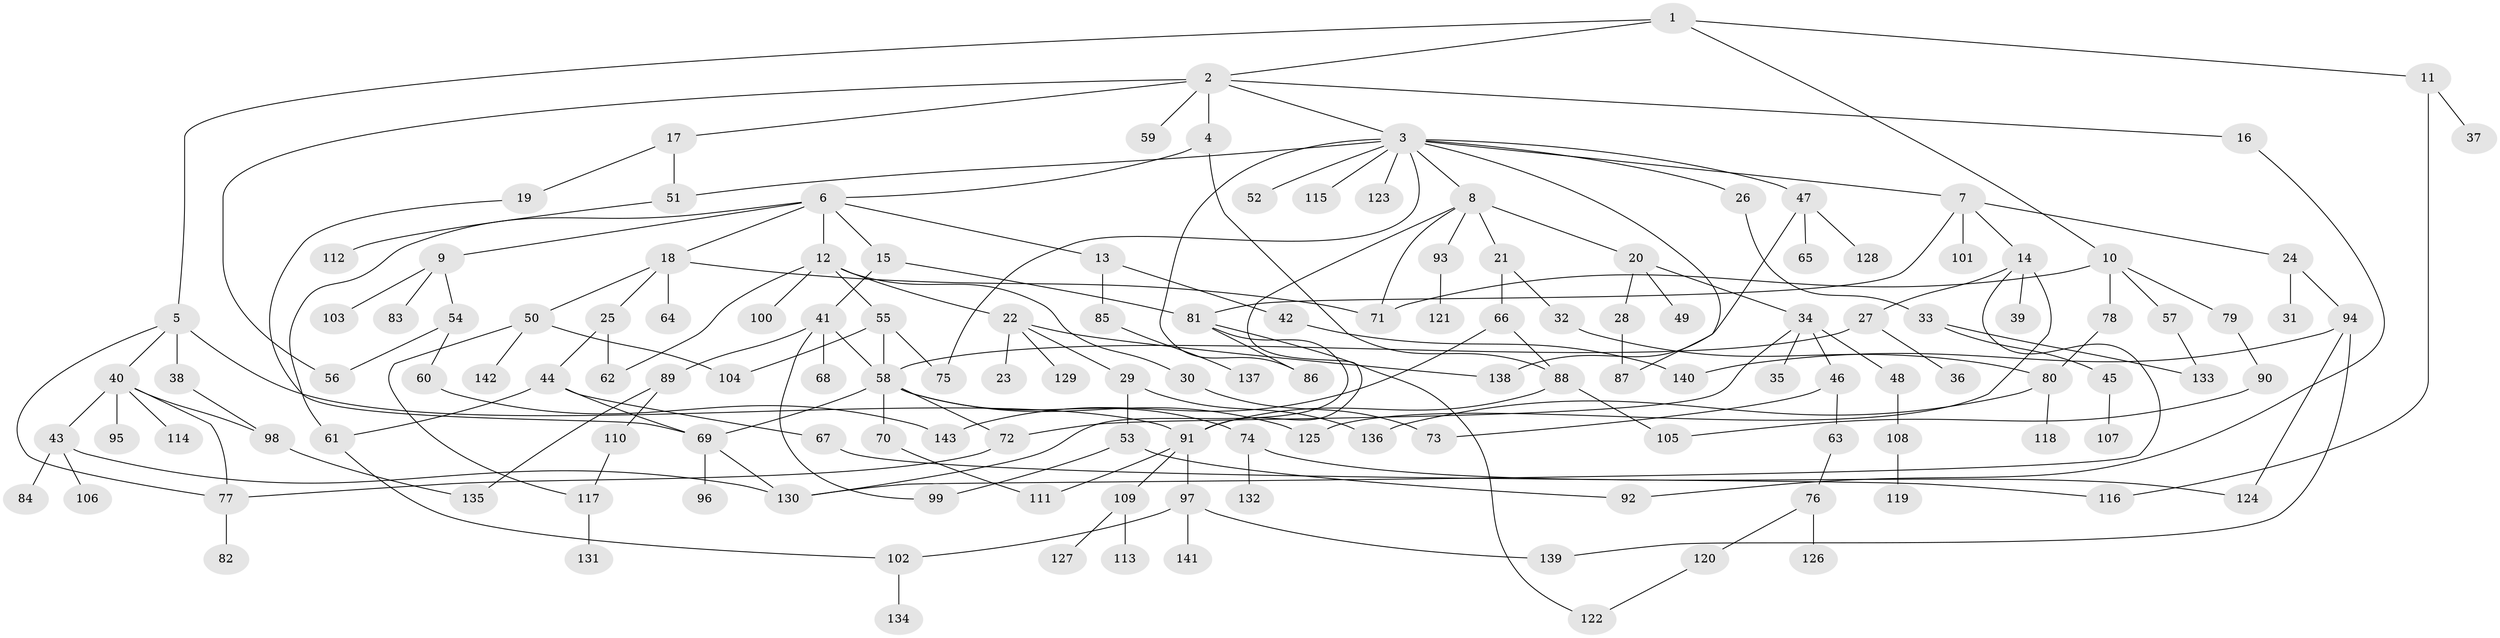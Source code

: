 // Generated by graph-tools (version 1.1) at 2025/42/03/09/25 04:42:55]
// undirected, 143 vertices, 186 edges
graph export_dot {
graph [start="1"]
  node [color=gray90,style=filled];
  1;
  2;
  3;
  4;
  5;
  6;
  7;
  8;
  9;
  10;
  11;
  12;
  13;
  14;
  15;
  16;
  17;
  18;
  19;
  20;
  21;
  22;
  23;
  24;
  25;
  26;
  27;
  28;
  29;
  30;
  31;
  32;
  33;
  34;
  35;
  36;
  37;
  38;
  39;
  40;
  41;
  42;
  43;
  44;
  45;
  46;
  47;
  48;
  49;
  50;
  51;
  52;
  53;
  54;
  55;
  56;
  57;
  58;
  59;
  60;
  61;
  62;
  63;
  64;
  65;
  66;
  67;
  68;
  69;
  70;
  71;
  72;
  73;
  74;
  75;
  76;
  77;
  78;
  79;
  80;
  81;
  82;
  83;
  84;
  85;
  86;
  87;
  88;
  89;
  90;
  91;
  92;
  93;
  94;
  95;
  96;
  97;
  98;
  99;
  100;
  101;
  102;
  103;
  104;
  105;
  106;
  107;
  108;
  109;
  110;
  111;
  112;
  113;
  114;
  115;
  116;
  117;
  118;
  119;
  120;
  121;
  122;
  123;
  124;
  125;
  126;
  127;
  128;
  129;
  130;
  131;
  132;
  133;
  134;
  135;
  136;
  137;
  138;
  139;
  140;
  141;
  142;
  143;
  1 -- 2;
  1 -- 5;
  1 -- 10;
  1 -- 11;
  2 -- 3;
  2 -- 4;
  2 -- 16;
  2 -- 17;
  2 -- 59;
  2 -- 56;
  3 -- 7;
  3 -- 8;
  3 -- 26;
  3 -- 47;
  3 -- 51;
  3 -- 52;
  3 -- 75;
  3 -- 86;
  3 -- 115;
  3 -- 123;
  3 -- 87;
  4 -- 6;
  4 -- 88;
  5 -- 38;
  5 -- 40;
  5 -- 77;
  5 -- 91;
  6 -- 9;
  6 -- 12;
  6 -- 13;
  6 -- 15;
  6 -- 18;
  6 -- 61;
  7 -- 14;
  7 -- 24;
  7 -- 101;
  7 -- 81;
  8 -- 20;
  8 -- 21;
  8 -- 93;
  8 -- 91;
  8 -- 71;
  9 -- 54;
  9 -- 83;
  9 -- 103;
  10 -- 57;
  10 -- 71;
  10 -- 78;
  10 -- 79;
  11 -- 37;
  11 -- 116;
  12 -- 22;
  12 -- 30;
  12 -- 55;
  12 -- 62;
  12 -- 100;
  13 -- 42;
  13 -- 85;
  14 -- 27;
  14 -- 39;
  14 -- 130;
  14 -- 125;
  15 -- 41;
  15 -- 81;
  16 -- 92;
  17 -- 19;
  17 -- 51;
  18 -- 25;
  18 -- 50;
  18 -- 64;
  18 -- 71;
  19 -- 69;
  20 -- 28;
  20 -- 34;
  20 -- 49;
  21 -- 32;
  21 -- 66;
  22 -- 23;
  22 -- 29;
  22 -- 129;
  22 -- 138;
  24 -- 31;
  24 -- 94;
  25 -- 44;
  25 -- 62;
  26 -- 33;
  27 -- 36;
  27 -- 58;
  28 -- 87;
  29 -- 53;
  29 -- 136;
  30 -- 73;
  32 -- 80;
  33 -- 45;
  33 -- 133;
  34 -- 35;
  34 -- 46;
  34 -- 48;
  34 -- 72;
  38 -- 98;
  40 -- 43;
  40 -- 95;
  40 -- 114;
  40 -- 77;
  40 -- 98;
  41 -- 68;
  41 -- 89;
  41 -- 99;
  41 -- 58;
  42 -- 140;
  43 -- 84;
  43 -- 106;
  43 -- 130;
  44 -- 61;
  44 -- 67;
  44 -- 69;
  45 -- 107;
  46 -- 63;
  46 -- 73;
  47 -- 65;
  47 -- 128;
  47 -- 138;
  48 -- 108;
  50 -- 104;
  50 -- 142;
  50 -- 117;
  51 -- 112;
  53 -- 99;
  53 -- 92;
  54 -- 56;
  54 -- 60;
  55 -- 58;
  55 -- 75;
  55 -- 104;
  57 -- 133;
  58 -- 70;
  58 -- 72;
  58 -- 74;
  58 -- 125;
  58 -- 69;
  60 -- 143;
  61 -- 102;
  63 -- 76;
  66 -- 88;
  66 -- 143;
  67 -- 116;
  69 -- 96;
  69 -- 130;
  70 -- 111;
  72 -- 77;
  74 -- 124;
  74 -- 132;
  76 -- 120;
  76 -- 126;
  77 -- 82;
  78 -- 80;
  79 -- 90;
  80 -- 118;
  80 -- 136;
  81 -- 86;
  81 -- 130;
  81 -- 122;
  85 -- 137;
  88 -- 91;
  88 -- 105;
  89 -- 110;
  89 -- 135;
  90 -- 105;
  91 -- 97;
  91 -- 109;
  91 -- 111;
  93 -- 121;
  94 -- 140;
  94 -- 139;
  94 -- 124;
  97 -- 102;
  97 -- 139;
  97 -- 141;
  98 -- 135;
  102 -- 134;
  108 -- 119;
  109 -- 113;
  109 -- 127;
  110 -- 117;
  117 -- 131;
  120 -- 122;
}
